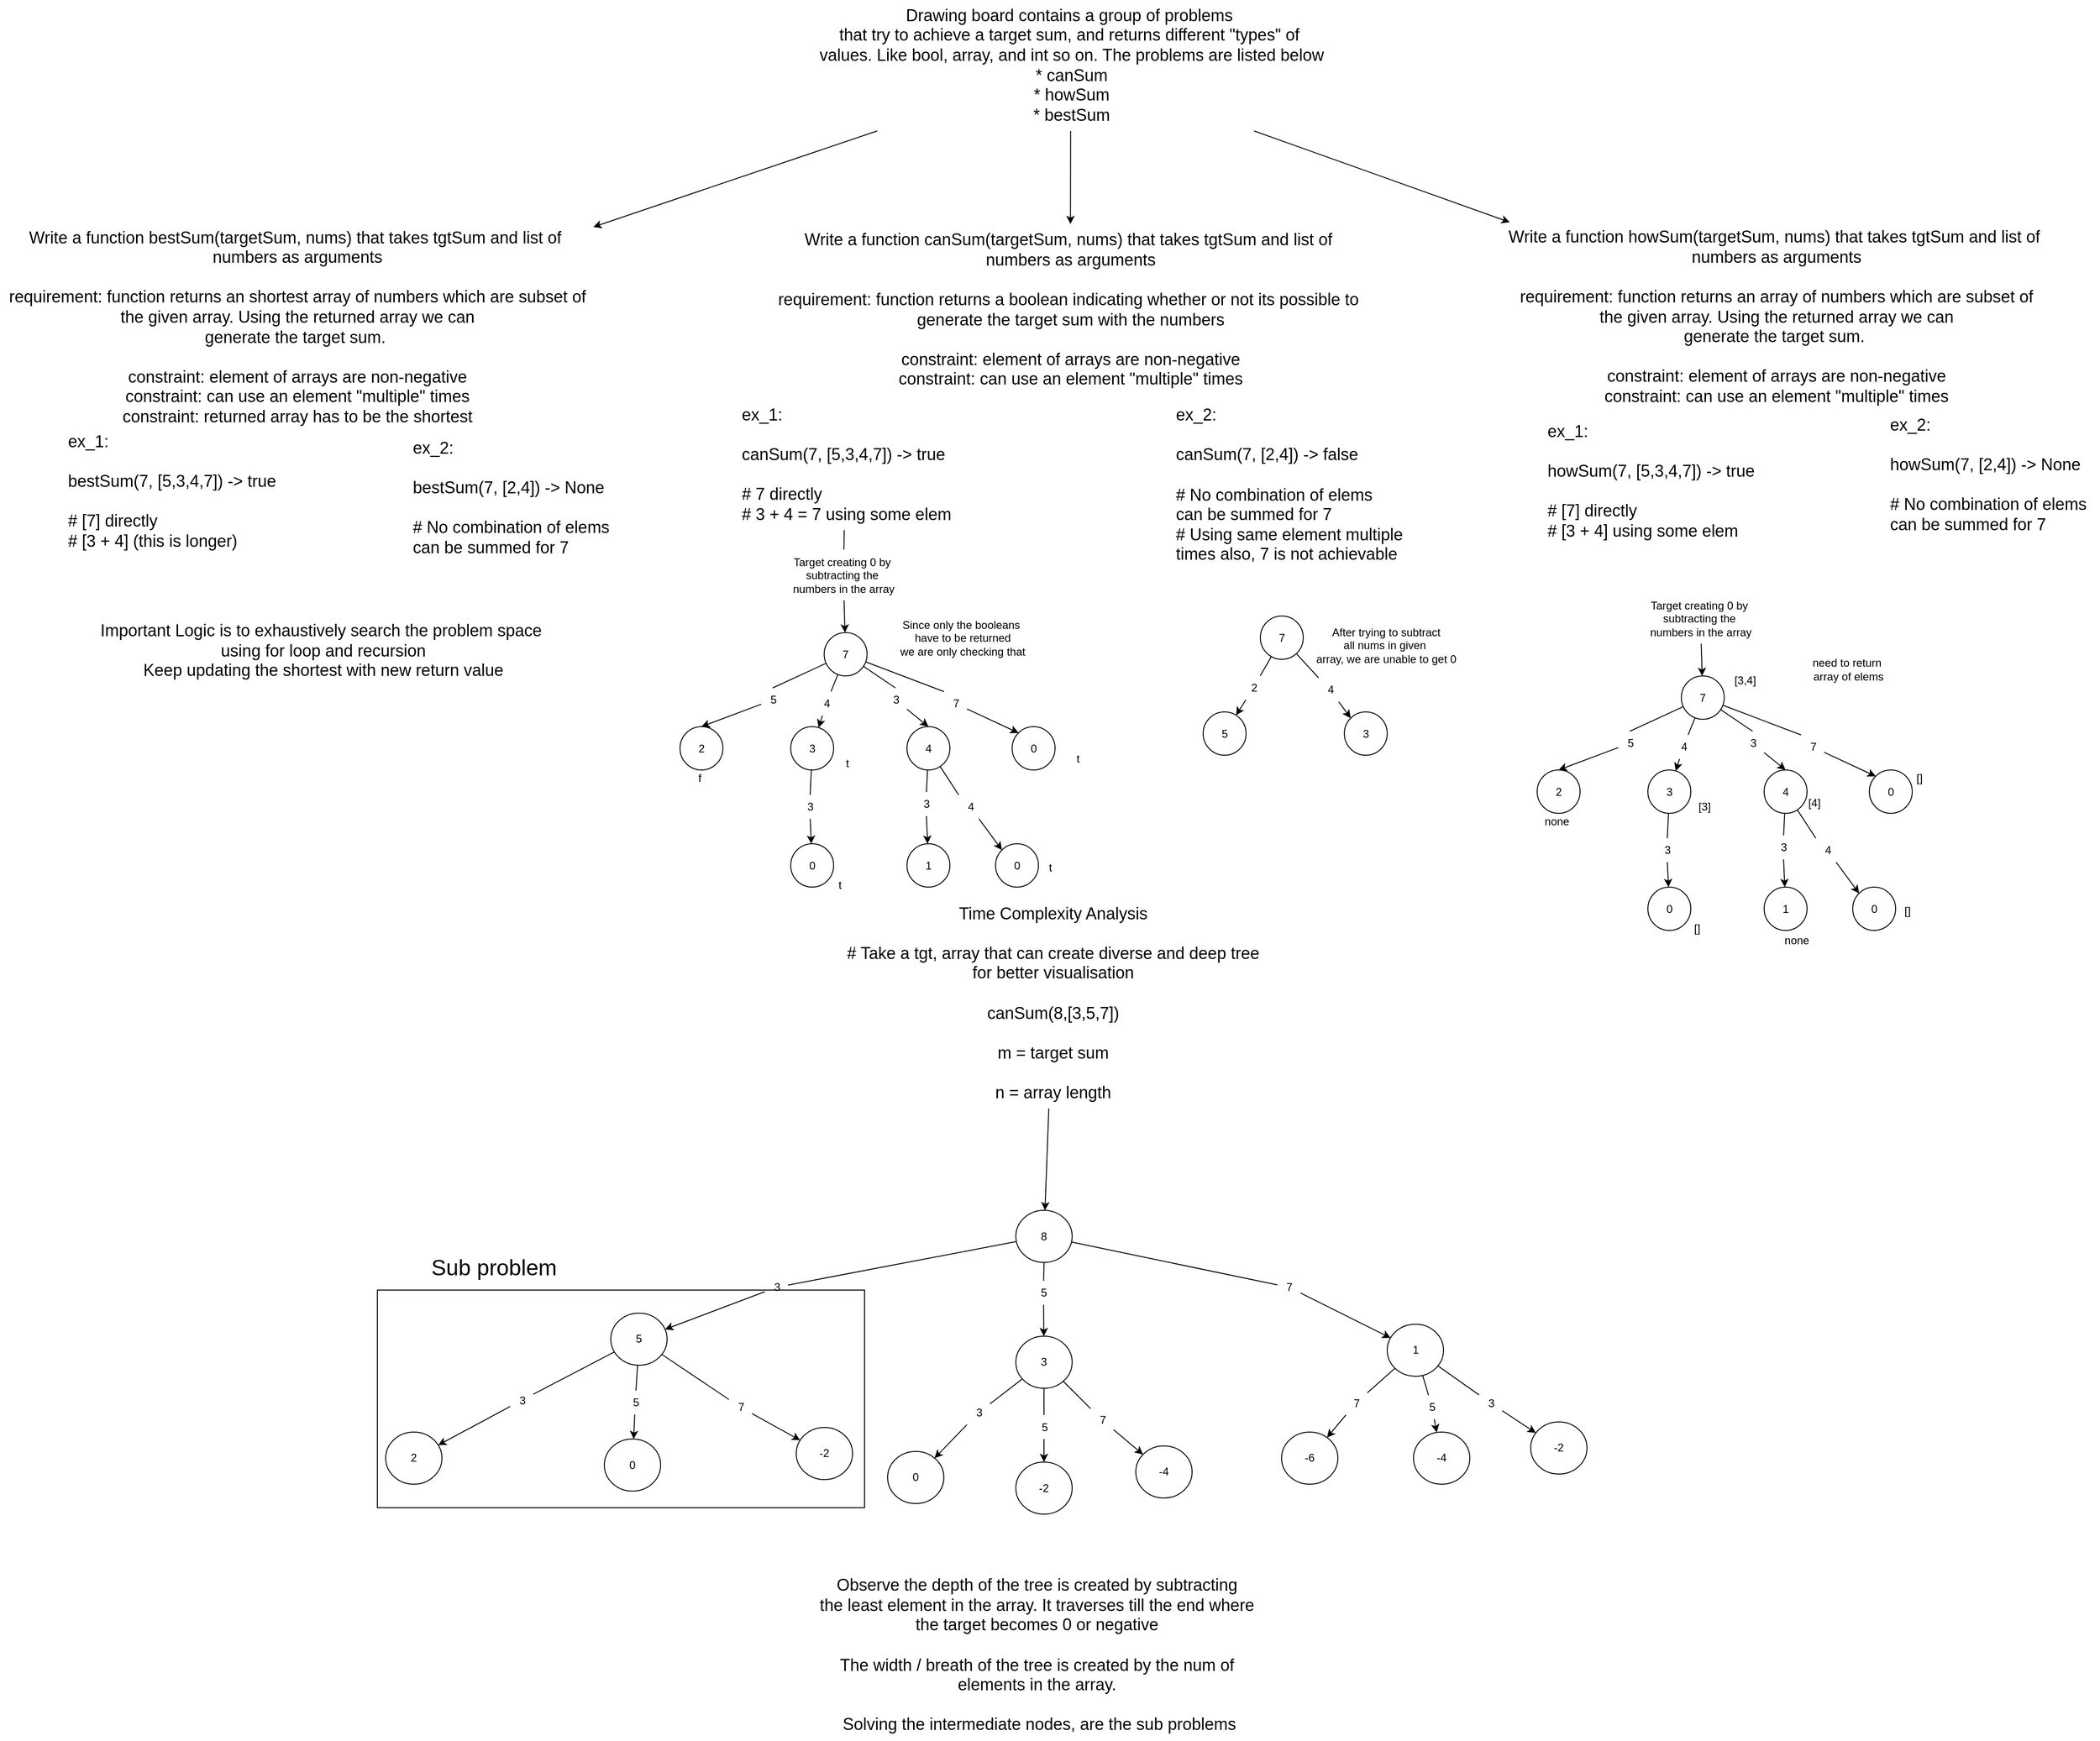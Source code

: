 <mxfile>
    <diagram id="Ql_UA1l9wFZx7ZP6ql1m" name="Page-1">
        <mxGraphModel dx="3135" dy="1244" grid="0" gridSize="10" guides="1" tooltips="1" connect="1" arrows="1" fold="1" page="0" pageScale="1" pageWidth="827" pageHeight="1169" math="0" shadow="0">
            <root>
                <mxCell id="0"/>
                <mxCell id="1" parent="0"/>
                <mxCell id="145" value="" style="whiteSpace=wrap;html=1;" parent="1" vertex="1">
                    <mxGeometry x="-361" y="1192" width="528" height="236" as="geometry"/>
                </mxCell>
                <mxCell id="2" value="&lt;font style=&quot;font-size: 18px;&quot;&gt;Write a function canSum(targetSum, nums) that takes tgtSum and list of&amp;nbsp;&lt;br&gt;numbers as arguments&lt;br&gt;&lt;br&gt;requirement: function returns a boolean indicating whether or not its possible to&amp;nbsp;&lt;br&gt;generate the target sum with the numbers&lt;br&gt;&lt;br&gt;constraint: element of arrays are non-negative&lt;br&gt;constraint: can use an element &quot;multiple&quot; times&lt;br&gt;&lt;/font&gt;" style="text;html=1;align=center;verticalAlign=middle;resizable=0;points=[];autosize=1;strokeColor=none;fillColor=none;" parent="1" vertex="1">
                    <mxGeometry x="64" y="36" width="652" height="185" as="geometry"/>
                </mxCell>
                <mxCell id="9" value="" style="edgeStyle=none;html=1;startArrow=none;" parent="1" source="89" target="8" edge="1">
                    <mxGeometry relative="1" as="geometry"/>
                </mxCell>
                <mxCell id="3" value="&lt;div style=&quot;text-align: left;&quot;&gt;&lt;span style=&quot;background-color: initial;&quot;&gt;ex_1:&lt;/span&gt;&lt;/div&gt;&lt;div style=&quot;text-align: left;&quot;&gt;&lt;span style=&quot;background-color: initial;&quot;&gt;&lt;br&gt;&lt;/span&gt;&lt;/div&gt;&lt;div style=&quot;text-align: left;&quot;&gt;&lt;span style=&quot;background-color: initial;&quot;&gt;canSum(7, [5,3,4,7]) -&amp;gt; true&lt;/span&gt;&lt;/div&gt;&lt;div style=&quot;text-align: left;&quot;&gt;&lt;span style=&quot;background-color: initial;&quot;&gt;&lt;br&gt;&lt;/span&gt;&lt;/div&gt;&lt;div style=&quot;text-align: left;&quot;&gt;&lt;span style=&quot;background-color: initial;&quot;&gt;# 7 directly&amp;nbsp;&lt;/span&gt;&lt;/div&gt;&lt;div style=&quot;text-align: left;&quot;&gt;&lt;span style=&quot;background-color: initial;&quot;&gt;# 3 + 4 = 7 using some elem&lt;/span&gt;&lt;/div&gt;" style="text;html=1;align=center;verticalAlign=middle;resizable=0;points=[];autosize=1;strokeColor=none;fillColor=none;fontSize=18;" parent="1" vertex="1">
                    <mxGeometry x="24" y="226" width="245" height="142" as="geometry"/>
                </mxCell>
                <mxCell id="4" value="&lt;div style=&quot;text-align: left;&quot;&gt;&lt;span style=&quot;background-color: initial;&quot;&gt;ex_2:&lt;/span&gt;&lt;/div&gt;&lt;div style=&quot;text-align: left;&quot;&gt;&lt;span style=&quot;background-color: initial;&quot;&gt;&lt;br&gt;&lt;/span&gt;&lt;/div&gt;&lt;div style=&quot;text-align: left;&quot;&gt;&lt;span style=&quot;background-color: initial;&quot;&gt;canSum(7, [2,4]) -&amp;gt; false&lt;/span&gt;&lt;/div&gt;&lt;div style=&quot;text-align: left;&quot;&gt;&lt;span style=&quot;background-color: initial;&quot;&gt;&lt;br&gt;&lt;/span&gt;&lt;/div&gt;&lt;div style=&quot;text-align: left;&quot;&gt;&lt;span style=&quot;background-color: initial;&quot;&gt;# No combination of elems&amp;nbsp;&lt;/span&gt;&lt;/div&gt;&lt;div style=&quot;text-align: left;&quot;&gt;&lt;span style=&quot;background-color: initial;&quot;&gt;can be summed for 7&lt;/span&gt;&lt;/div&gt;&lt;div style=&quot;text-align: left;&quot;&gt;# Using same element multiple&lt;/div&gt;&lt;div style=&quot;text-align: left;&quot;&gt;times also, 7 is not achievable&lt;/div&gt;" style="text;html=1;align=center;verticalAlign=middle;resizable=0;points=[];autosize=1;strokeColor=none;fillColor=none;fontSize=18;" parent="1" vertex="1">
                    <mxGeometry x="495" y="226" width="264" height="185" as="geometry"/>
                </mxCell>
                <mxCell id="7" style="edgeStyle=none;html=1;" parent="1" source="5" target="2" edge="1">
                    <mxGeometry relative="1" as="geometry"/>
                </mxCell>
                <mxCell id="191" style="edgeStyle=none;html=1;" edge="1" parent="1" source="5" target="147">
                    <mxGeometry relative="1" as="geometry"/>
                </mxCell>
                <mxCell id="195" style="edgeStyle=none;html=1;" edge="1" parent="1" source="5" target="192">
                    <mxGeometry relative="1" as="geometry"/>
                </mxCell>
                <mxCell id="5" value="&lt;font style=&quot;font-size: 18px;&quot;&gt;Drawing board contains a group of problems&amp;nbsp;&lt;br&gt;that try to achieve a target sum, and returns different &quot;types&quot; of&amp;nbsp;&lt;br&gt;values. Like bool, array, and int so on. The problems are listed below&lt;br&gt;* canSum&lt;br&gt;* howSum&lt;br&gt;* bestSum&lt;br&gt;&lt;/font&gt;" style="text;html=1;align=center;verticalAlign=middle;resizable=0;points=[];autosize=1;strokeColor=none;fillColor=none;" parent="1" vertex="1">
                    <mxGeometry x="108" y="-207" width="565" height="142" as="geometry"/>
                </mxCell>
                <mxCell id="16" style="edgeStyle=none;html=1;entryX=0.5;entryY=0;entryDx=0;entryDy=0;startArrow=none;" parent="1" source="26" target="11" edge="1">
                    <mxGeometry relative="1" as="geometry"/>
                </mxCell>
                <mxCell id="17" style="edgeStyle=none;html=1;startArrow=none;" parent="1" source="28" target="12" edge="1">
                    <mxGeometry relative="1" as="geometry"/>
                </mxCell>
                <mxCell id="18" style="edgeStyle=none;html=1;entryX=0.5;entryY=0;entryDx=0;entryDy=0;startArrow=none;" parent="1" source="30" target="13" edge="1">
                    <mxGeometry relative="1" as="geometry"/>
                </mxCell>
                <mxCell id="19" style="edgeStyle=none;html=1;entryX=0;entryY=0;entryDx=0;entryDy=0;startArrow=none;" parent="1" source="32" target="14" edge="1">
                    <mxGeometry relative="1" as="geometry"/>
                </mxCell>
                <mxCell id="8" value="7" style="ellipse;whiteSpace=wrap;html=1;" parent="1" vertex="1">
                    <mxGeometry x="123.25" y="479" width="46.5" height="47" as="geometry"/>
                </mxCell>
                <mxCell id="11" value="2" style="ellipse;whiteSpace=wrap;html=1;" parent="1" vertex="1">
                    <mxGeometry x="-33" y="581" width="46.5" height="47" as="geometry"/>
                </mxCell>
                <mxCell id="21" value="" style="edgeStyle=none;html=1;startArrow=none;" parent="1" source="34" target="20" edge="1">
                    <mxGeometry relative="1" as="geometry"/>
                </mxCell>
                <mxCell id="12" value="3" style="ellipse;whiteSpace=wrap;html=1;" parent="1" vertex="1">
                    <mxGeometry x="87" y="581" width="46.5" height="47" as="geometry"/>
                </mxCell>
                <mxCell id="23" value="" style="edgeStyle=none;html=1;startArrow=none;" parent="1" source="36" target="22" edge="1">
                    <mxGeometry relative="1" as="geometry"/>
                </mxCell>
                <mxCell id="25" style="edgeStyle=none;html=1;entryX=0;entryY=0;entryDx=0;entryDy=0;startArrow=none;" parent="1" source="38" target="24" edge="1">
                    <mxGeometry relative="1" as="geometry"/>
                </mxCell>
                <mxCell id="13" value="4" style="ellipse;whiteSpace=wrap;html=1;" parent="1" vertex="1">
                    <mxGeometry x="213" y="581" width="46.5" height="47" as="geometry"/>
                </mxCell>
                <mxCell id="14" value="0" style="ellipse;whiteSpace=wrap;html=1;" parent="1" vertex="1">
                    <mxGeometry x="327" y="581" width="46.5" height="47" as="geometry"/>
                </mxCell>
                <mxCell id="20" value="0" style="ellipse;whiteSpace=wrap;html=1;" parent="1" vertex="1">
                    <mxGeometry x="87" y="708" width="46.5" height="47" as="geometry"/>
                </mxCell>
                <mxCell id="22" value="1" style="ellipse;whiteSpace=wrap;html=1;" parent="1" vertex="1">
                    <mxGeometry x="213" y="708" width="46.5" height="47" as="geometry"/>
                </mxCell>
                <mxCell id="24" value="0" style="ellipse;whiteSpace=wrap;html=1;" parent="1" vertex="1">
                    <mxGeometry x="309" y="708" width="46.5" height="47" as="geometry"/>
                </mxCell>
                <mxCell id="27" value="" style="edgeStyle=none;html=1;entryX=0.5;entryY=0;entryDx=0;entryDy=0;endArrow=none;" parent="1" source="8" target="26" edge="1">
                    <mxGeometry relative="1" as="geometry">
                        <mxPoint x="125.66" y="512.92" as="sourcePoint"/>
                        <mxPoint x="-9.75" y="581" as="targetPoint"/>
                    </mxGeometry>
                </mxCell>
                <mxCell id="26" value="5" style="text;html=1;align=center;verticalAlign=middle;resizable=0;points=[];autosize=1;strokeColor=none;fillColor=none;" parent="1" vertex="1">
                    <mxGeometry x="55" y="539" width="25" height="26" as="geometry"/>
                </mxCell>
                <mxCell id="29" value="" style="edgeStyle=none;html=1;endArrow=none;" parent="1" source="8" target="28" edge="1">
                    <mxGeometry relative="1" as="geometry">
                        <mxPoint x="138.585" y="524.596" as="sourcePoint"/>
                        <mxPoint x="117.981" y="582.337" as="targetPoint"/>
                    </mxGeometry>
                </mxCell>
                <mxCell id="28" value="4" style="text;html=1;align=center;verticalAlign=middle;resizable=0;points=[];autosize=1;strokeColor=none;fillColor=none;" parent="1" vertex="1">
                    <mxGeometry x="113" y="543" width="25" height="26" as="geometry"/>
                </mxCell>
                <mxCell id="31" value="" style="edgeStyle=none;html=1;entryX=0.5;entryY=0;entryDx=0;entryDy=0;endArrow=none;" parent="1" source="8" target="30" edge="1">
                    <mxGeometry relative="1" as="geometry">
                        <mxPoint x="164.135" y="517.815" as="sourcePoint"/>
                        <mxPoint x="236.25" y="581" as="targetPoint"/>
                    </mxGeometry>
                </mxCell>
                <mxCell id="30" value="3" style="text;html=1;align=center;verticalAlign=middle;resizable=0;points=[];autosize=1;strokeColor=none;fillColor=none;" parent="1" vertex="1">
                    <mxGeometry x="188" y="539" width="25" height="26" as="geometry"/>
                </mxCell>
                <mxCell id="33" value="" style="edgeStyle=none;html=1;entryX=0;entryY=0;entryDx=0;entryDy=0;endArrow=none;" parent="1" source="8" target="32" edge="1">
                    <mxGeometry relative="1" as="geometry">
                        <mxPoint x="167.718" y="512.108" as="sourcePoint"/>
                        <mxPoint x="333.722" y="587.972" as="targetPoint"/>
                    </mxGeometry>
                </mxCell>
                <mxCell id="32" value="7" style="text;html=1;align=center;verticalAlign=middle;resizable=0;points=[];autosize=1;strokeColor=none;fillColor=none;" parent="1" vertex="1">
                    <mxGeometry x="253" y="543" width="25" height="26" as="geometry"/>
                </mxCell>
                <mxCell id="35" value="" style="edgeStyle=none;html=1;endArrow=none;" parent="1" source="12" target="34" edge="1">
                    <mxGeometry relative="1" as="geometry">
                        <mxPoint x="110.25" y="628.0" as="sourcePoint"/>
                        <mxPoint x="110.25" y="708" as="targetPoint"/>
                    </mxGeometry>
                </mxCell>
                <mxCell id="34" value="3" style="text;html=1;align=center;verticalAlign=middle;resizable=0;points=[];autosize=1;strokeColor=none;fillColor=none;" parent="1" vertex="1">
                    <mxGeometry x="95" y="655" width="25" height="26" as="geometry"/>
                </mxCell>
                <mxCell id="37" value="" style="edgeStyle=none;html=1;endArrow=none;" parent="1" source="13" target="36" edge="1">
                    <mxGeometry relative="1" as="geometry">
                        <mxPoint x="236.25" y="628.0" as="sourcePoint"/>
                        <mxPoint x="236.25" y="708" as="targetPoint"/>
                    </mxGeometry>
                </mxCell>
                <mxCell id="36" value="3" style="text;html=1;align=center;verticalAlign=middle;resizable=0;points=[];autosize=1;strokeColor=none;fillColor=none;" parent="1" vertex="1">
                    <mxGeometry x="221" y="652" width="25" height="26" as="geometry"/>
                </mxCell>
                <mxCell id="39" value="" style="edgeStyle=none;html=1;entryX=0;entryY=0;entryDx=0;entryDy=0;endArrow=none;" parent="1" source="13" target="38" edge="1">
                    <mxGeometry relative="1" as="geometry">
                        <mxPoint x="249.936" y="623.497" as="sourcePoint"/>
                        <mxPoint x="315.722" y="714.972" as="targetPoint"/>
                    </mxGeometry>
                </mxCell>
                <mxCell id="38" value="4" style="text;html=1;align=center;verticalAlign=middle;resizable=0;points=[];autosize=1;strokeColor=none;fillColor=none;" parent="1" vertex="1">
                    <mxGeometry x="269" y="655" width="25" height="26" as="geometry"/>
                </mxCell>
                <mxCell id="40" value="f" style="text;html=1;align=center;verticalAlign=middle;resizable=0;points=[];autosize=1;strokeColor=none;fillColor=none;" parent="1" vertex="1">
                    <mxGeometry x="-23" y="624" width="21" height="26" as="geometry"/>
                </mxCell>
                <mxCell id="41" value="t" style="text;html=1;align=center;verticalAlign=middle;resizable=0;points=[];autosize=1;strokeColor=none;fillColor=none;" parent="1" vertex="1">
                    <mxGeometry x="137" y="608" width="21" height="26" as="geometry"/>
                </mxCell>
                <mxCell id="42" value="t" style="text;html=1;align=center;verticalAlign=middle;resizable=0;points=[];autosize=1;strokeColor=none;fillColor=none;" parent="1" vertex="1">
                    <mxGeometry x="357" y="721" width="21" height="26" as="geometry"/>
                </mxCell>
                <mxCell id="43" value="t" style="text;html=1;align=center;verticalAlign=middle;resizable=0;points=[];autosize=1;strokeColor=none;fillColor=none;" parent="1" vertex="1">
                    <mxGeometry x="387" y="603" width="21" height="26" as="geometry"/>
                </mxCell>
                <mxCell id="44" value="t" style="text;html=1;align=center;verticalAlign=middle;resizable=0;points=[];autosize=1;strokeColor=none;fillColor=none;" parent="1" vertex="1">
                    <mxGeometry x="129" y="740" width="21" height="26" as="geometry"/>
                </mxCell>
                <mxCell id="45" value="Since only the booleans&amp;nbsp;&lt;br&gt;have to be returned&lt;br&gt;we are only checking that" style="text;html=1;align=center;verticalAlign=middle;resizable=0;points=[];autosize=1;strokeColor=none;fillColor=none;" parent="1" vertex="1">
                    <mxGeometry x="196" y="457" width="153" height="55" as="geometry"/>
                </mxCell>
                <mxCell id="83" style="edgeStyle=none;html=1;startArrow=none;" parent="1" source="85" target="81" edge="1">
                    <mxGeometry relative="1" as="geometry"/>
                </mxCell>
                <mxCell id="84" style="edgeStyle=none;html=1;entryX=0;entryY=0;entryDx=0;entryDy=0;startArrow=none;" parent="1" source="87" target="82" edge="1">
                    <mxGeometry relative="1" as="geometry"/>
                </mxCell>
                <mxCell id="50" value="7" style="ellipse;whiteSpace=wrap;html=1;" parent="1" vertex="1">
                    <mxGeometry x="596" y="461" width="46.5" height="47" as="geometry"/>
                </mxCell>
                <mxCell id="80" value="After trying to subtract&lt;br&gt;all nums in given&amp;nbsp;&lt;br&gt;array, we are unable to get 0" style="text;html=1;align=center;verticalAlign=middle;resizable=0;points=[];autosize=1;strokeColor=none;fillColor=none;" parent="1" vertex="1">
                    <mxGeometry x="647" y="465" width="170" height="55" as="geometry"/>
                </mxCell>
                <mxCell id="81" value="5" style="ellipse;whiteSpace=wrap;html=1;" parent="1" vertex="1">
                    <mxGeometry x="534" y="565" width="46.5" height="47" as="geometry"/>
                </mxCell>
                <mxCell id="82" value="3" style="ellipse;whiteSpace=wrap;html=1;" parent="1" vertex="1">
                    <mxGeometry x="687" y="565" width="46.5" height="47" as="geometry"/>
                </mxCell>
                <mxCell id="86" value="" style="edgeStyle=none;html=1;endArrow=none;" parent="1" source="50" target="85" edge="1">
                    <mxGeometry relative="1" as="geometry">
                        <mxPoint x="607.319" y="504.67" as="sourcePoint"/>
                        <mxPoint x="569.172" y="568.325" as="targetPoint"/>
                    </mxGeometry>
                </mxCell>
                <mxCell id="85" value="2" style="text;html=1;align=center;verticalAlign=middle;resizable=0;points=[];autosize=1;strokeColor=none;fillColor=none;" parent="1" vertex="1">
                    <mxGeometry x="576" y="526" width="25" height="26" as="geometry"/>
                </mxCell>
                <mxCell id="88" value="" style="edgeStyle=none;html=1;entryX=0;entryY=0;entryDx=0;entryDy=0;endArrow=none;" parent="1" source="50" target="87" edge="1">
                    <mxGeometry relative="1" as="geometry">
                        <mxPoint x="634.415" y="502.313" as="sourcePoint"/>
                        <mxPoint x="693.722" y="571.972" as="targetPoint"/>
                    </mxGeometry>
                </mxCell>
                <mxCell id="87" value="4" style="text;html=1;align=center;verticalAlign=middle;resizable=0;points=[];autosize=1;strokeColor=none;fillColor=none;" parent="1" vertex="1">
                    <mxGeometry x="659" y="528" width="25" height="26" as="geometry"/>
                </mxCell>
                <mxCell id="90" value="" style="edgeStyle=none;html=1;endArrow=none;" parent="1" source="3" target="89" edge="1">
                    <mxGeometry relative="1" as="geometry">
                        <mxPoint x="146.5" y="368" as="sourcePoint"/>
                        <mxPoint x="146.5" y="479" as="targetPoint"/>
                    </mxGeometry>
                </mxCell>
                <mxCell id="89" value="Target creating 0 by&amp;nbsp;&lt;br&gt;subtracting the&amp;nbsp;&lt;br&gt;numbers in the array" style="text;html=1;align=center;verticalAlign=middle;resizable=0;points=[];autosize=1;strokeColor=none;fillColor=none;" parent="1" vertex="1">
                    <mxGeometry x="80" y="389" width="128" height="55" as="geometry"/>
                </mxCell>
                <mxCell id="93" value="" style="edgeStyle=none;html=1;" parent="1" source="91" target="92" edge="1">
                    <mxGeometry relative="1" as="geometry"/>
                </mxCell>
                <mxCell id="91" value="&lt;font style=&quot;font-size: 18px;&quot;&gt;Time Complexity Analysis&lt;br&gt;&lt;br&gt;# Take a tgt, array that can create diverse and deep tree&lt;br&gt;for better visualisation&lt;br&gt;&lt;br&gt;canSum(8,[3,5,7])&lt;br&gt;&lt;br&gt;m = target sum&lt;br&gt;&lt;br&gt;n = array length&lt;br&gt;&lt;/font&gt;" style="text;html=1;align=center;verticalAlign=middle;resizable=0;points=[];autosize=1;strokeColor=none;fillColor=none;" parent="1" vertex="1">
                    <mxGeometry x="138.5" y="767" width="465" height="228" as="geometry"/>
                </mxCell>
                <mxCell id="95" value="" style="edgeStyle=none;html=1;startArrow=none;" parent="1" source="101" target="94" edge="1">
                    <mxGeometry relative="1" as="geometry"/>
                </mxCell>
                <mxCell id="97" value="" style="edgeStyle=none;html=1;startArrow=none;" parent="1" source="103" target="96" edge="1">
                    <mxGeometry relative="1" as="geometry"/>
                </mxCell>
                <mxCell id="99" value="" style="edgeStyle=none;html=1;startArrow=none;" parent="1" source="105" target="98" edge="1">
                    <mxGeometry relative="1" as="geometry"/>
                </mxCell>
                <mxCell id="92" value="8" style="ellipse;whiteSpace=wrap;html=1;" parent="1" vertex="1">
                    <mxGeometry x="331" y="1105.5" width="61" height="56.5" as="geometry"/>
                </mxCell>
                <mxCell id="109" value="" style="edgeStyle=none;html=1;startArrow=none;" parent="1" source="114" target="108" edge="1">
                    <mxGeometry relative="1" as="geometry"/>
                </mxCell>
                <mxCell id="111" value="" style="edgeStyle=none;html=1;startArrow=none;" parent="1" source="116" target="110" edge="1">
                    <mxGeometry relative="1" as="geometry"/>
                </mxCell>
                <mxCell id="113" value="" style="edgeStyle=none;html=1;startArrow=none;" parent="1" source="118" target="112" edge="1">
                    <mxGeometry relative="1" as="geometry"/>
                </mxCell>
                <mxCell id="94" value="5" style="ellipse;whiteSpace=wrap;html=1;" parent="1" vertex="1">
                    <mxGeometry x="-108" y="1217" width="61" height="56.5" as="geometry"/>
                </mxCell>
                <mxCell id="121" value="" style="edgeStyle=none;html=1;startArrow=none;" parent="1" source="126" target="120" edge="1">
                    <mxGeometry relative="1" as="geometry"/>
                </mxCell>
                <mxCell id="123" value="" style="edgeStyle=none;html=1;startArrow=none;" parent="1" source="128" target="122" edge="1">
                    <mxGeometry relative="1" as="geometry"/>
                </mxCell>
                <mxCell id="125" value="" style="edgeStyle=none;html=1;startArrow=none;" parent="1" source="130" target="124" edge="1">
                    <mxGeometry relative="1" as="geometry"/>
                </mxCell>
                <mxCell id="96" value="3" style="ellipse;whiteSpace=wrap;html=1;" parent="1" vertex="1">
                    <mxGeometry x="331" y="1242" width="61" height="56.5" as="geometry"/>
                </mxCell>
                <mxCell id="133" value="" style="edgeStyle=none;html=1;startArrow=none;" parent="1" source="138" target="132" edge="1">
                    <mxGeometry relative="1" as="geometry"/>
                </mxCell>
                <mxCell id="135" style="edgeStyle=none;html=1;startArrow=none;" parent="1" source="140" target="134" edge="1">
                    <mxGeometry relative="1" as="geometry"/>
                </mxCell>
                <mxCell id="137" value="" style="edgeStyle=none;html=1;startArrow=none;" parent="1" source="142" target="136" edge="1">
                    <mxGeometry relative="1" as="geometry"/>
                </mxCell>
                <mxCell id="98" value="1" style="ellipse;whiteSpace=wrap;html=1;" parent="1" vertex="1">
                    <mxGeometry x="733.5" y="1229" width="61" height="56.5" as="geometry"/>
                </mxCell>
                <mxCell id="102" value="" style="edgeStyle=none;html=1;endArrow=none;" parent="1" source="92" target="101" edge="1">
                    <mxGeometry relative="1" as="geometry">
                        <mxPoint x="331.617" y="1139.404" as="sourcePoint"/>
                        <mxPoint x="-194.61" y="1239.63" as="targetPoint"/>
                    </mxGeometry>
                </mxCell>
                <mxCell id="101" value="3" style="text;html=1;align=center;verticalAlign=middle;resizable=0;points=[];autosize=1;strokeColor=none;fillColor=none;" parent="1" vertex="1">
                    <mxGeometry x="59" y="1176" width="25" height="26" as="geometry"/>
                </mxCell>
                <mxCell id="104" value="" style="edgeStyle=none;html=1;endArrow=none;" parent="1" source="92" target="103" edge="1">
                    <mxGeometry relative="1" as="geometry">
                        <mxPoint x="361.5" y="1162" as="sourcePoint"/>
                        <mxPoint x="361.5" y="1242" as="targetPoint"/>
                    </mxGeometry>
                </mxCell>
                <mxCell id="103" value="5" style="text;html=1;align=center;verticalAlign=middle;resizable=0;points=[];autosize=1;strokeColor=none;fillColor=none;" parent="1" vertex="1">
                    <mxGeometry x="348.5" y="1182" width="25" height="26" as="geometry"/>
                </mxCell>
                <mxCell id="106" value="" style="edgeStyle=none;html=1;endArrow=none;" parent="1" source="92" target="105" edge="1">
                    <mxGeometry relative="1" as="geometry">
                        <mxPoint x="391.317" y="1139.695" as="sourcePoint"/>
                        <mxPoint x="889.671" y="1239.356" as="targetPoint"/>
                    </mxGeometry>
                </mxCell>
                <mxCell id="105" value="7" style="text;html=1;align=center;verticalAlign=middle;resizable=0;points=[];autosize=1;strokeColor=none;fillColor=none;" parent="1" vertex="1">
                    <mxGeometry x="614.5" y="1176" width="25" height="26" as="geometry"/>
                </mxCell>
                <mxCell id="108" value="2" style="ellipse;whiteSpace=wrap;html=1;" parent="1" vertex="1">
                    <mxGeometry x="-352" y="1346" width="61" height="56.5" as="geometry"/>
                </mxCell>
                <mxCell id="110" value="0" style="ellipse;whiteSpace=wrap;html=1;" parent="1" vertex="1">
                    <mxGeometry x="-115" y="1353.5" width="61" height="56.5" as="geometry"/>
                </mxCell>
                <mxCell id="112" value="-2" style="ellipse;whiteSpace=wrap;html=1;" parent="1" vertex="1">
                    <mxGeometry x="93" y="1341" width="61" height="56.5" as="geometry"/>
                </mxCell>
                <mxCell id="115" value="" style="edgeStyle=none;html=1;endArrow=none;" parent="1" source="94" target="114" edge="1">
                    <mxGeometry relative="1" as="geometry">
                        <mxPoint x="-103.963" y="1259.296" as="sourcePoint"/>
                        <mxPoint x="-294.995" y="1360.272" as="targetPoint"/>
                    </mxGeometry>
                </mxCell>
                <mxCell id="114" value="3" style="text;html=1;align=center;verticalAlign=middle;resizable=0;points=[];autosize=1;strokeColor=none;fillColor=none;" parent="1" vertex="1">
                    <mxGeometry x="-217" y="1298.5" width="25" height="26" as="geometry"/>
                </mxCell>
                <mxCell id="117" value="" style="edgeStyle=none;html=1;endArrow=none;" parent="1" source="94" target="116" edge="1">
                    <mxGeometry relative="1" as="geometry">
                        <mxPoint x="-78.823" y="1273.473" as="sourcePoint"/>
                        <mxPoint x="-83.106" y="1353.53" as="targetPoint"/>
                    </mxGeometry>
                </mxCell>
                <mxCell id="116" value="5" style="text;html=1;align=center;verticalAlign=middle;resizable=0;points=[];autosize=1;strokeColor=none;fillColor=none;" parent="1" vertex="1">
                    <mxGeometry x="-94" y="1301" width="25" height="26" as="geometry"/>
                </mxCell>
                <mxCell id="119" value="" style="edgeStyle=none;html=1;endArrow=none;" parent="1" source="94" target="118" edge="1">
                    <mxGeometry relative="1" as="geometry">
                        <mxPoint x="-52.142" y="1260.948" as="sourcePoint"/>
                        <mxPoint x="98.112" y="1353.594" as="targetPoint"/>
                    </mxGeometry>
                </mxCell>
                <mxCell id="118" value="7" style="text;html=1;align=center;verticalAlign=middle;resizable=0;points=[];autosize=1;strokeColor=none;fillColor=none;" parent="1" vertex="1">
                    <mxGeometry x="20" y="1306" width="25" height="26" as="geometry"/>
                </mxCell>
                <mxCell id="120" value="0" style="ellipse;whiteSpace=wrap;html=1;" parent="1" vertex="1">
                    <mxGeometry x="192" y="1367" width="61" height="56.5" as="geometry"/>
                </mxCell>
                <mxCell id="122" value="-2" style="ellipse;whiteSpace=wrap;html=1;" parent="1" vertex="1">
                    <mxGeometry x="331" y="1378.5" width="61" height="56.5" as="geometry"/>
                </mxCell>
                <mxCell id="124" value="-4" style="ellipse;whiteSpace=wrap;html=1;" parent="1" vertex="1">
                    <mxGeometry x="461" y="1361" width="61" height="56.5" as="geometry"/>
                </mxCell>
                <mxCell id="127" value="" style="edgeStyle=none;html=1;endArrow=none;" parent="1" source="96" target="126" edge="1">
                    <mxGeometry relative="1" as="geometry">
                        <mxPoint x="339.626" y="1289.937" as="sourcePoint"/>
                        <mxPoint x="244.332" y="1375.523" as="targetPoint"/>
                    </mxGeometry>
                </mxCell>
                <mxCell id="126" value="3" style="text;html=1;align=center;verticalAlign=middle;resizable=0;points=[];autosize=1;strokeColor=none;fillColor=none;" parent="1" vertex="1">
                    <mxGeometry x="278" y="1312" width="25" height="26" as="geometry"/>
                </mxCell>
                <mxCell id="129" value="" style="edgeStyle=none;html=1;endArrow=none;" parent="1" source="96" target="128" edge="1">
                    <mxGeometry relative="1" as="geometry">
                        <mxPoint x="361.5" y="1298.5" as="sourcePoint"/>
                        <mxPoint x="361.5" y="1378.5" as="targetPoint"/>
                    </mxGeometry>
                </mxCell>
                <mxCell id="128" value="5" style="text;html=1;align=center;verticalAlign=middle;resizable=0;points=[];autosize=1;strokeColor=none;fillColor=none;" parent="1" vertex="1">
                    <mxGeometry x="349" y="1327.5" width="25" height="26" as="geometry"/>
                </mxCell>
                <mxCell id="131" value="" style="edgeStyle=none;html=1;endArrow=none;" parent="1" source="96" target="130" edge="1">
                    <mxGeometry relative="1" as="geometry">
                        <mxPoint x="383.118" y="1290.179" as="sourcePoint"/>
                        <mxPoint x="469.746" y="1369.449" as="targetPoint"/>
                    </mxGeometry>
                </mxCell>
                <mxCell id="130" value="7" style="text;html=1;align=center;verticalAlign=middle;resizable=0;points=[];autosize=1;strokeColor=none;fillColor=none;" parent="1" vertex="1">
                    <mxGeometry x="412" y="1320" width="25" height="26" as="geometry"/>
                </mxCell>
                <mxCell id="132" value="-6" style="ellipse;whiteSpace=wrap;html=1;" parent="1" vertex="1">
                    <mxGeometry x="619" y="1346" width="61" height="56.5" as="geometry"/>
                </mxCell>
                <mxCell id="134" value="-4" style="ellipse;whiteSpace=wrap;html=1;" parent="1" vertex="1">
                    <mxGeometry x="762" y="1346" width="61" height="56.5" as="geometry"/>
                </mxCell>
                <mxCell id="136" value="-2" style="ellipse;whiteSpace=wrap;html=1;" parent="1" vertex="1">
                    <mxGeometry x="889" y="1335" width="61" height="56.5" as="geometry"/>
                </mxCell>
                <mxCell id="139" value="" style="edgeStyle=none;html=1;endArrow=none;" parent="1" source="98" target="138" edge="1">
                    <mxGeometry relative="1" as="geometry">
                        <mxPoint x="743.538" y="1278.199" as="sourcePoint"/>
                        <mxPoint x="670.01" y="1353.341" as="targetPoint"/>
                    </mxGeometry>
                </mxCell>
                <mxCell id="138" value="7" style="text;html=1;align=center;verticalAlign=middle;resizable=0;points=[];autosize=1;strokeColor=none;fillColor=none;" parent="1" vertex="1">
                    <mxGeometry x="687" y="1301.5" width="25" height="26" as="geometry"/>
                </mxCell>
                <mxCell id="141" value="" style="edgeStyle=none;html=1;endArrow=none;" parent="1" source="98" target="140" edge="1">
                    <mxGeometry relative="1" as="geometry">
                        <mxPoint x="770.553" y="1284.84" as="sourcePoint"/>
                        <mxPoint x="785.932" y="1346.663" as="targetPoint"/>
                    </mxGeometry>
                </mxCell>
                <mxCell id="140" value="5" style="text;html=1;align=center;verticalAlign=middle;resizable=0;points=[];autosize=1;strokeColor=none;fillColor=none;" parent="1" vertex="1">
                    <mxGeometry x="769.5" y="1306" width="25" height="26" as="geometry"/>
                </mxCell>
                <mxCell id="143" value="" style="edgeStyle=none;html=1;endArrow=none;" parent="1" source="98" target="142" edge="1">
                    <mxGeometry relative="1" as="geometry">
                        <mxPoint x="788.538" y="1274.028" as="sourcePoint"/>
                        <mxPoint x="894.958" y="1346.477" as="targetPoint"/>
                    </mxGeometry>
                </mxCell>
                <mxCell id="142" value="3" style="text;html=1;align=center;verticalAlign=middle;resizable=0;points=[];autosize=1;strokeColor=none;fillColor=none;" parent="1" vertex="1">
                    <mxGeometry x="833" y="1301.5" width="25" height="26" as="geometry"/>
                </mxCell>
                <mxCell id="144" value="&lt;font style=&quot;font-size: 18px;&quot;&gt;Observe the depth of the tree is created by subtracting&amp;nbsp;&lt;br&gt;the least element in the array. It traverses till the end where&amp;nbsp;&lt;br&gt;the target becomes 0 or negative&amp;nbsp;&lt;br&gt;&lt;br&gt;The width / breath of the tree is created by the num of&amp;nbsp;&lt;br&gt;elements in the array.&amp;nbsp;&lt;br&gt;&lt;br&gt;Solving the intermediate nodes, are the sub problems&lt;br&gt;&lt;/font&gt;" style="text;html=1;align=center;verticalAlign=middle;resizable=0;points=[];autosize=1;strokeColor=none;fillColor=none;" parent="1" vertex="1">
                    <mxGeometry x="109.25" y="1495" width="494" height="185" as="geometry"/>
                </mxCell>
                <mxCell id="146" value="&lt;font style=&quot;font-size: 24px;&quot;&gt;Sub problem&lt;/font&gt;" style="text;html=1;align=center;verticalAlign=middle;resizable=0;points=[];autosize=1;strokeColor=none;fillColor=none;" parent="1" vertex="1">
                    <mxGeometry x="-312" y="1147" width="154" height="41" as="geometry"/>
                </mxCell>
                <mxCell id="147" value="&lt;font style=&quot;font-size: 18px;&quot;&gt;Write a function howSum(targetSum, nums) that takes tgtSum and list of&amp;nbsp;&lt;br&gt;numbers as arguments&lt;br&gt;&lt;br&gt;requirement: function returns an array of numbers which are subset of &lt;br&gt;the given array. Using the returned array we can&lt;br&gt;generate the target sum.&amp;nbsp;&lt;br&gt;&lt;br&gt;constraint: element of arrays are non-negative&lt;br&gt;constraint: can use an element &quot;multiple&quot; times&lt;br&gt;&lt;/font&gt;" style="text;html=1;align=center;verticalAlign=middle;resizable=0;points=[];autosize=1;strokeColor=none;fillColor=none;" vertex="1" parent="1">
                    <mxGeometry x="855" y="34" width="599" height="206" as="geometry"/>
                </mxCell>
                <mxCell id="148" value="&lt;div style=&quot;text-align: left;&quot;&gt;&lt;span style=&quot;background-color: initial;&quot;&gt;ex_1:&lt;/span&gt;&lt;/div&gt;&lt;div style=&quot;text-align: left;&quot;&gt;&lt;span style=&quot;background-color: initial;&quot;&gt;&lt;br&gt;&lt;/span&gt;&lt;/div&gt;&lt;div style=&quot;text-align: left;&quot;&gt;&lt;span style=&quot;background-color: initial;&quot;&gt;howSum(7, [5,3,4,7]) -&amp;gt; true&lt;/span&gt;&lt;/div&gt;&lt;div style=&quot;text-align: left;&quot;&gt;&lt;span style=&quot;background-color: initial;&quot;&gt;&lt;br&gt;&lt;/span&gt;&lt;/div&gt;&lt;div style=&quot;text-align: left;&quot;&gt;&lt;span style=&quot;background-color: initial;&quot;&gt;# [7] directly&amp;nbsp;&lt;/span&gt;&lt;/div&gt;&lt;div style=&quot;text-align: left;&quot;&gt;&lt;span style=&quot;background-color: initial;&quot;&gt;# [3 + 4] using some elem&lt;/span&gt;&lt;/div&gt;" style="text;html=1;align=center;verticalAlign=middle;resizable=0;points=[];autosize=1;strokeColor=none;fillColor=none;fontSize=18;" vertex="1" parent="1">
                    <mxGeometry x="897" y="244" width="243" height="142" as="geometry"/>
                </mxCell>
                <mxCell id="149" value="&lt;div style=&quot;text-align: left;&quot;&gt;&lt;span style=&quot;background-color: initial;&quot;&gt;ex_2:&lt;/span&gt;&lt;/div&gt;&lt;div style=&quot;text-align: left;&quot;&gt;&lt;span style=&quot;background-color: initial;&quot;&gt;&lt;br&gt;&lt;/span&gt;&lt;/div&gt;&lt;div style=&quot;text-align: left;&quot;&gt;&lt;span style=&quot;background-color: initial;&quot;&gt;howSum(7, [2,4]) -&amp;gt; None&lt;/span&gt;&lt;/div&gt;&lt;div style=&quot;text-align: left;&quot;&gt;&lt;span style=&quot;background-color: initial;&quot;&gt;&lt;br&gt;&lt;/span&gt;&lt;/div&gt;&lt;div style=&quot;text-align: left;&quot;&gt;&lt;span style=&quot;background-color: initial;&quot;&gt;# No combination of elems&amp;nbsp;&lt;/span&gt;&lt;/div&gt;&lt;div style=&quot;text-align: left;&quot;&gt;&lt;span style=&quot;background-color: initial;&quot;&gt;can be summed for 7&lt;/span&gt;&lt;/div&gt;&lt;div style=&quot;text-align: left;&quot;&gt;&lt;br&gt;&lt;/div&gt;" style="text;html=1;align=center;verticalAlign=middle;resizable=0;points=[];autosize=1;strokeColor=none;fillColor=none;fontSize=18;" vertex="1" parent="1">
                    <mxGeometry x="1269" y="237" width="236" height="163" as="geometry"/>
                </mxCell>
                <mxCell id="150" value="" style="edgeStyle=none;html=1;startArrow=none;" edge="1" source="186" target="155" parent="1">
                    <mxGeometry relative="1" as="geometry"/>
                </mxCell>
                <mxCell id="151" style="edgeStyle=none;html=1;entryX=0.5;entryY=0;entryDx=0;entryDy=0;startArrow=none;" edge="1" source="167" target="156" parent="1">
                    <mxGeometry relative="1" as="geometry"/>
                </mxCell>
                <mxCell id="152" style="edgeStyle=none;html=1;startArrow=none;" edge="1" source="169" target="158" parent="1">
                    <mxGeometry relative="1" as="geometry"/>
                </mxCell>
                <mxCell id="153" style="edgeStyle=none;html=1;entryX=0.5;entryY=0;entryDx=0;entryDy=0;startArrow=none;" edge="1" source="171" target="161" parent="1">
                    <mxGeometry relative="1" as="geometry"/>
                </mxCell>
                <mxCell id="154" style="edgeStyle=none;html=1;entryX=0;entryY=0;entryDx=0;entryDy=0;startArrow=none;" edge="1" source="173" target="162" parent="1">
                    <mxGeometry relative="1" as="geometry"/>
                </mxCell>
                <mxCell id="155" value="7" style="ellipse;whiteSpace=wrap;html=1;" vertex="1" parent="1">
                    <mxGeometry x="1052.25" y="526" width="46.5" height="47" as="geometry"/>
                </mxCell>
                <mxCell id="156" value="2" style="ellipse;whiteSpace=wrap;html=1;" vertex="1" parent="1">
                    <mxGeometry x="896" y="628" width="46.5" height="47" as="geometry"/>
                </mxCell>
                <mxCell id="157" value="" style="edgeStyle=none;html=1;startArrow=none;" edge="1" source="175" target="163" parent="1">
                    <mxGeometry relative="1" as="geometry"/>
                </mxCell>
                <mxCell id="158" value="3" style="ellipse;whiteSpace=wrap;html=1;" vertex="1" parent="1">
                    <mxGeometry x="1016" y="628" width="46.5" height="47" as="geometry"/>
                </mxCell>
                <mxCell id="159" value="" style="edgeStyle=none;html=1;startArrow=none;" edge="1" source="177" target="164" parent="1">
                    <mxGeometry relative="1" as="geometry"/>
                </mxCell>
                <mxCell id="160" style="edgeStyle=none;html=1;entryX=0;entryY=0;entryDx=0;entryDy=0;startArrow=none;" edge="1" source="179" target="165" parent="1">
                    <mxGeometry relative="1" as="geometry"/>
                </mxCell>
                <mxCell id="161" value="4" style="ellipse;whiteSpace=wrap;html=1;" vertex="1" parent="1">
                    <mxGeometry x="1142" y="628" width="46.5" height="47" as="geometry"/>
                </mxCell>
                <mxCell id="162" value="0" style="ellipse;whiteSpace=wrap;html=1;" vertex="1" parent="1">
                    <mxGeometry x="1256" y="628" width="46.5" height="47" as="geometry"/>
                </mxCell>
                <mxCell id="163" value="0" style="ellipse;whiteSpace=wrap;html=1;" vertex="1" parent="1">
                    <mxGeometry x="1016" y="755" width="46.5" height="47" as="geometry"/>
                </mxCell>
                <mxCell id="164" value="1" style="ellipse;whiteSpace=wrap;html=1;" vertex="1" parent="1">
                    <mxGeometry x="1142" y="755" width="46.5" height="47" as="geometry"/>
                </mxCell>
                <mxCell id="165" value="0" style="ellipse;whiteSpace=wrap;html=1;" vertex="1" parent="1">
                    <mxGeometry x="1238" y="755" width="46.5" height="47" as="geometry"/>
                </mxCell>
                <mxCell id="166" value="" style="edgeStyle=none;html=1;entryX=0.5;entryY=0;entryDx=0;entryDy=0;endArrow=none;" edge="1" source="155" target="167" parent="1">
                    <mxGeometry relative="1" as="geometry">
                        <mxPoint x="1054.66" y="559.92" as="sourcePoint"/>
                        <mxPoint x="919.25" y="628" as="targetPoint"/>
                    </mxGeometry>
                </mxCell>
                <mxCell id="167" value="5" style="text;html=1;align=center;verticalAlign=middle;resizable=0;points=[];autosize=1;strokeColor=none;fillColor=none;" vertex="1" parent="1">
                    <mxGeometry x="984" y="586" width="25" height="26" as="geometry"/>
                </mxCell>
                <mxCell id="168" value="" style="edgeStyle=none;html=1;endArrow=none;" edge="1" source="155" target="169" parent="1">
                    <mxGeometry relative="1" as="geometry">
                        <mxPoint x="1067.585" y="571.596" as="sourcePoint"/>
                        <mxPoint x="1046.981" y="629.337" as="targetPoint"/>
                    </mxGeometry>
                </mxCell>
                <mxCell id="169" value="4" style="text;html=1;align=center;verticalAlign=middle;resizable=0;points=[];autosize=1;strokeColor=none;fillColor=none;" vertex="1" parent="1">
                    <mxGeometry x="1042" y="590" width="25" height="26" as="geometry"/>
                </mxCell>
                <mxCell id="170" value="" style="edgeStyle=none;html=1;entryX=0.5;entryY=0;entryDx=0;entryDy=0;endArrow=none;" edge="1" source="155" target="171" parent="1">
                    <mxGeometry relative="1" as="geometry">
                        <mxPoint x="1093.135" y="564.815" as="sourcePoint"/>
                        <mxPoint x="1165.25" y="628" as="targetPoint"/>
                    </mxGeometry>
                </mxCell>
                <mxCell id="171" value="3" style="text;html=1;align=center;verticalAlign=middle;resizable=0;points=[];autosize=1;strokeColor=none;fillColor=none;" vertex="1" parent="1">
                    <mxGeometry x="1117" y="586" width="25" height="26" as="geometry"/>
                </mxCell>
                <mxCell id="172" value="" style="edgeStyle=none;html=1;entryX=0;entryY=0;entryDx=0;entryDy=0;endArrow=none;" edge="1" source="155" target="173" parent="1">
                    <mxGeometry relative="1" as="geometry">
                        <mxPoint x="1096.718" y="559.108" as="sourcePoint"/>
                        <mxPoint x="1262.722" y="634.972" as="targetPoint"/>
                    </mxGeometry>
                </mxCell>
                <mxCell id="173" value="7" style="text;html=1;align=center;verticalAlign=middle;resizable=0;points=[];autosize=1;strokeColor=none;fillColor=none;" vertex="1" parent="1">
                    <mxGeometry x="1182" y="590" width="25" height="26" as="geometry"/>
                </mxCell>
                <mxCell id="174" value="" style="edgeStyle=none;html=1;endArrow=none;" edge="1" source="158" target="175" parent="1">
                    <mxGeometry relative="1" as="geometry">
                        <mxPoint x="1039.25" y="675.0" as="sourcePoint"/>
                        <mxPoint x="1039.25" y="755" as="targetPoint"/>
                    </mxGeometry>
                </mxCell>
                <mxCell id="175" value="3" style="text;html=1;align=center;verticalAlign=middle;resizable=0;points=[];autosize=1;strokeColor=none;fillColor=none;" vertex="1" parent="1">
                    <mxGeometry x="1024" y="702" width="25" height="26" as="geometry"/>
                </mxCell>
                <mxCell id="176" value="" style="edgeStyle=none;html=1;endArrow=none;" edge="1" source="161" target="177" parent="1">
                    <mxGeometry relative="1" as="geometry">
                        <mxPoint x="1165.25" y="675.0" as="sourcePoint"/>
                        <mxPoint x="1165.25" y="755" as="targetPoint"/>
                    </mxGeometry>
                </mxCell>
                <mxCell id="177" value="3" style="text;html=1;align=center;verticalAlign=middle;resizable=0;points=[];autosize=1;strokeColor=none;fillColor=none;" vertex="1" parent="1">
                    <mxGeometry x="1150" y="699" width="25" height="26" as="geometry"/>
                </mxCell>
                <mxCell id="178" value="" style="edgeStyle=none;html=1;entryX=0;entryY=0;entryDx=0;entryDy=0;endArrow=none;" edge="1" source="161" target="179" parent="1">
                    <mxGeometry relative="1" as="geometry">
                        <mxPoint x="1178.936" y="670.497" as="sourcePoint"/>
                        <mxPoint x="1244.722" y="761.972" as="targetPoint"/>
                    </mxGeometry>
                </mxCell>
                <mxCell id="179" value="4" style="text;html=1;align=center;verticalAlign=middle;resizable=0;points=[];autosize=1;strokeColor=none;fillColor=none;" vertex="1" parent="1">
                    <mxGeometry x="1198" y="702" width="25" height="26" as="geometry"/>
                </mxCell>
                <mxCell id="180" value="none" style="text;html=1;align=center;verticalAlign=middle;resizable=0;points=[];autosize=1;strokeColor=none;fillColor=none;" vertex="1" parent="1">
                    <mxGeometry x="894" y="671" width="45" height="26" as="geometry"/>
                </mxCell>
                <mxCell id="181" value="[3]" style="text;html=1;align=center;verticalAlign=middle;resizable=0;points=[];autosize=1;strokeColor=none;fillColor=none;" vertex="1" parent="1">
                    <mxGeometry x="1061" y="655" width="31" height="26" as="geometry"/>
                </mxCell>
                <mxCell id="182" value="[]" style="text;html=1;align=center;verticalAlign=middle;resizable=0;points=[];autosize=1;strokeColor=none;fillColor=none;" vertex="1" parent="1">
                    <mxGeometry x="1284" y="768" width="25" height="26" as="geometry"/>
                </mxCell>
                <mxCell id="184" value="[]" style="text;html=1;align=center;verticalAlign=middle;resizable=0;points=[];autosize=1;strokeColor=none;fillColor=none;" vertex="1" parent="1">
                    <mxGeometry x="1056" y="787" width="25" height="26" as="geometry"/>
                </mxCell>
                <mxCell id="185" value="need to return&amp;nbsp;&lt;br&gt;array of elems" style="text;html=1;align=center;verticalAlign=middle;resizable=0;points=[];autosize=1;strokeColor=none;fillColor=none;" vertex="1" parent="1">
                    <mxGeometry x="1185" y="498" width="96" height="41" as="geometry"/>
                </mxCell>
                <mxCell id="186" value="Target creating 0 by&amp;nbsp;&lt;br&gt;subtracting the&amp;nbsp;&lt;br&gt;numbers in the array" style="text;html=1;align=center;verticalAlign=middle;resizable=0;points=[];autosize=1;strokeColor=none;fillColor=none;" vertex="1" parent="1">
                    <mxGeometry x="1009" y="436" width="128" height="55" as="geometry"/>
                </mxCell>
                <mxCell id="187" value="none" style="text;html=1;align=center;verticalAlign=middle;resizable=0;points=[];autosize=1;strokeColor=none;fillColor=none;" vertex="1" parent="1">
                    <mxGeometry x="1154" y="800" width="45" height="26" as="geometry"/>
                </mxCell>
                <mxCell id="188" value="[4]" style="text;html=1;align=center;verticalAlign=middle;resizable=0;points=[];autosize=1;strokeColor=none;fillColor=none;" vertex="1" parent="1">
                    <mxGeometry x="1180" y="651" width="31" height="26" as="geometry"/>
                </mxCell>
                <mxCell id="189" value="[]" style="text;html=1;align=center;verticalAlign=middle;resizable=0;points=[];autosize=1;strokeColor=none;fillColor=none;" vertex="1" parent="1">
                    <mxGeometry x="1297" y="624" width="25" height="26" as="geometry"/>
                </mxCell>
                <mxCell id="190" value="[3,4]" style="text;html=1;align=center;verticalAlign=middle;resizable=0;points=[];autosize=1;strokeColor=none;fillColor=none;" vertex="1" parent="1">
                    <mxGeometry x="1100" y="518" width="41" height="26" as="geometry"/>
                </mxCell>
                <mxCell id="192" value="&lt;font style=&quot;font-size: 18px;&quot;&gt;Write a function bestSum(targetSum, nums) that takes tgtSum and list of&amp;nbsp;&lt;br&gt;numbers as arguments&lt;br&gt;&lt;br&gt;requirement: function returns an shortest array of numbers which are subset of &lt;br&gt;the given array. Using the returned array we can&lt;br&gt;generate the target sum.&amp;nbsp;&lt;br&gt;&lt;br&gt;constraint: element of arrays are non-negative&lt;br&gt;constraint: can use an element &quot;multiple&quot; times&lt;br&gt;constraint: returned array has to be the shortest&lt;br&gt;&lt;/font&gt;" style="text;html=1;align=center;verticalAlign=middle;resizable=0;points=[];autosize=1;strokeColor=none;fillColor=none;" vertex="1" parent="1">
                    <mxGeometry x="-770" y="34" width="643" height="228" as="geometry"/>
                </mxCell>
                <mxCell id="193" value="&lt;div style=&quot;text-align: left;&quot;&gt;&lt;span style=&quot;background-color: initial;&quot;&gt;ex_1:&lt;/span&gt;&lt;/div&gt;&lt;div style=&quot;text-align: left;&quot;&gt;&lt;span style=&quot;background-color: initial;&quot;&gt;&lt;br&gt;&lt;/span&gt;&lt;/div&gt;&lt;div style=&quot;text-align: left;&quot;&gt;&lt;span style=&quot;background-color: initial;&quot;&gt;bestSum(7, [5,3,4,7]) -&amp;gt; true&lt;/span&gt;&lt;/div&gt;&lt;div style=&quot;text-align: left;&quot;&gt;&lt;span style=&quot;background-color: initial;&quot;&gt;&lt;br&gt;&lt;/span&gt;&lt;/div&gt;&lt;div style=&quot;text-align: left;&quot;&gt;&lt;span style=&quot;background-color: initial;&quot;&gt;# [7] directly&amp;nbsp;&lt;/span&gt;&lt;/div&gt;&lt;div style=&quot;text-align: left;&quot;&gt;&lt;span style=&quot;background-color: initial;&quot;&gt;# [3 + 4] (this is longer)&lt;/span&gt;&lt;/div&gt;" style="text;html=1;align=center;verticalAlign=middle;resizable=0;points=[];autosize=1;strokeColor=none;fillColor=none;fontSize=18;" vertex="1" parent="1">
                    <mxGeometry x="-706" y="255" width="244" height="142" as="geometry"/>
                </mxCell>
                <mxCell id="194" value="&lt;div style=&quot;text-align: left;&quot;&gt;&lt;span style=&quot;background-color: initial;&quot;&gt;ex_2:&lt;/span&gt;&lt;/div&gt;&lt;div style=&quot;text-align: left;&quot;&gt;&lt;span style=&quot;background-color: initial;&quot;&gt;&lt;br&gt;&lt;/span&gt;&lt;/div&gt;&lt;div style=&quot;text-align: left;&quot;&gt;&lt;span style=&quot;background-color: initial;&quot;&gt;bestSum(7, [2,4]) -&amp;gt; None&lt;/span&gt;&lt;/div&gt;&lt;div style=&quot;text-align: left;&quot;&gt;&lt;span style=&quot;background-color: initial;&quot;&gt;&lt;br&gt;&lt;/span&gt;&lt;/div&gt;&lt;div style=&quot;text-align: left;&quot;&gt;&lt;span style=&quot;background-color: initial;&quot;&gt;# No combination of elems&amp;nbsp;&lt;/span&gt;&lt;/div&gt;&lt;div style=&quot;text-align: left;&quot;&gt;&lt;span style=&quot;background-color: initial;&quot;&gt;can be summed for 7&lt;/span&gt;&lt;/div&gt;&lt;div style=&quot;text-align: left;&quot;&gt;&lt;br&gt;&lt;/div&gt;" style="text;html=1;align=center;verticalAlign=middle;resizable=0;points=[];autosize=1;strokeColor=none;fillColor=none;fontSize=18;" vertex="1" parent="1">
                    <mxGeometry x="-332" y="262" width="236" height="163" as="geometry"/>
                </mxCell>
                <mxCell id="197" value="&lt;font style=&quot;font-size: 18px;&quot;&gt;Important Logic is to exhaustively search the problem space&amp;nbsp;&lt;br&gt;using for loop and recursion&lt;br&gt;Keep updating the shortest with new return value&lt;br&gt;&lt;/font&gt;" style="text;html=1;align=center;verticalAlign=middle;resizable=0;points=[];autosize=1;strokeColor=none;fillColor=none;" vertex="1" parent="1">
                    <mxGeometry x="-671" y="460" width="501" height="77" as="geometry"/>
                </mxCell>
            </root>
        </mxGraphModel>
    </diagram>
</mxfile>